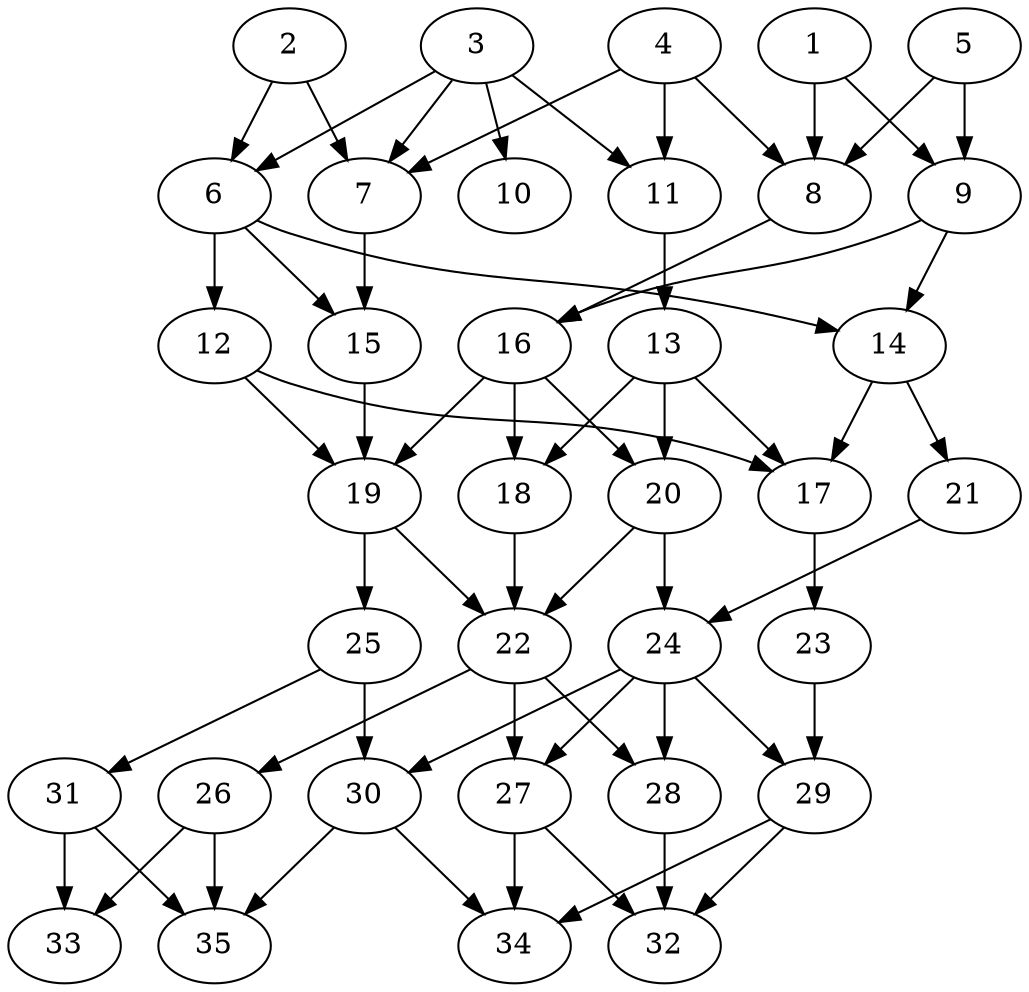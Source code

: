 // DAG automatically generated by daggen at Thu Oct  3 14:05:38 2019
// ./daggen --dot -n 35 --ccr 0.3 --fat 0.5 --regular 0.7 --density 0.5 --mindata 5242880 --maxdata 52428800 
digraph G {
  1 [size="122221227", alpha="0.07", expect_size="36666368"] 
  1 -> 8 [size ="36666368"]
  1 -> 9 [size ="36666368"]
  2 [size="83145387", alpha="0.17", expect_size="24943616"] 
  2 -> 6 [size ="24943616"]
  2 -> 7 [size ="24943616"]
  3 [size="77390507", alpha="0.17", expect_size="23217152"] 
  3 -> 6 [size ="23217152"]
  3 -> 7 [size ="23217152"]
  3 -> 10 [size ="23217152"]
  3 -> 11 [size ="23217152"]
  4 [size="117531307", alpha="0.05", expect_size="35259392"] 
  4 -> 7 [size ="35259392"]
  4 -> 8 [size ="35259392"]
  4 -> 11 [size ="35259392"]
  5 [size="128351573", alpha="0.17", expect_size="38505472"] 
  5 -> 8 [size ="38505472"]
  5 -> 9 [size ="38505472"]
  6 [size="39410347", alpha="0.12", expect_size="11823104"] 
  6 -> 12 [size ="11823104"]
  6 -> 14 [size ="11823104"]
  6 -> 15 [size ="11823104"]
  7 [size="161146880", alpha="0.08", expect_size="48344064"] 
  7 -> 15 [size ="48344064"]
  8 [size="170475520", alpha="0.12", expect_size="51142656"] 
  8 -> 16 [size ="51142656"]
  9 [size="117722453", alpha="0.04", expect_size="35316736"] 
  9 -> 14 [size ="35316736"]
  9 -> 16 [size ="35316736"]
  10 [size="77769387", alpha="0.03", expect_size="23330816"] 
  11 [size="129334613", alpha="0.09", expect_size="38800384"] 
  11 -> 13 [size ="38800384"]
  12 [size="28852907", alpha="0.11", expect_size="8655872"] 
  12 -> 17 [size ="8655872"]
  12 -> 19 [size ="8655872"]
  13 [size="163068587", alpha="0.05", expect_size="48920576"] 
  13 -> 17 [size ="48920576"]
  13 -> 18 [size ="48920576"]
  13 -> 20 [size ="48920576"]
  14 [size="142161920", alpha="0.06", expect_size="42648576"] 
  14 -> 17 [size ="42648576"]
  14 -> 21 [size ="42648576"]
  15 [size="23261867", alpha="0.05", expect_size="6978560"] 
  15 -> 19 [size ="6978560"]
  16 [size="153961813", alpha="0.05", expect_size="46188544"] 
  16 -> 18 [size ="46188544"]
  16 -> 19 [size ="46188544"]
  16 -> 20 [size ="46188544"]
  17 [size="87985493", alpha="0.12", expect_size="26395648"] 
  17 -> 23 [size ="26395648"]
  18 [size="148705280", alpha="0.14", expect_size="44611584"] 
  18 -> 22 [size ="44611584"]
  19 [size="86824960", alpha="0.15", expect_size="26047488"] 
  19 -> 22 [size ="26047488"]
  19 -> 25 [size ="26047488"]
  20 [size="115503787", alpha="0.01", expect_size="34651136"] 
  20 -> 22 [size ="34651136"]
  20 -> 24 [size ="34651136"]
  21 [size="138448213", alpha="0.01", expect_size="41534464"] 
  21 -> 24 [size ="41534464"]
  22 [size="48052907", alpha="0.10", expect_size="14415872"] 
  22 -> 26 [size ="14415872"]
  22 -> 27 [size ="14415872"]
  22 -> 28 [size ="14415872"]
  23 [size="138373120", alpha="0.06", expect_size="41511936"] 
  23 -> 29 [size ="41511936"]
  24 [size="19650560", alpha="0.14", expect_size="5895168"] 
  24 -> 27 [size ="5895168"]
  24 -> 28 [size ="5895168"]
  24 -> 29 [size ="5895168"]
  24 -> 30 [size ="5895168"]
  25 [size="70331733", alpha="0.17", expect_size="21099520"] 
  25 -> 30 [size ="21099520"]
  25 -> 31 [size ="21099520"]
  26 [size="108922880", alpha="0.03", expect_size="32676864"] 
  26 -> 33 [size ="32676864"]
  26 -> 35 [size ="32676864"]
  27 [size="145493333", alpha="0.06", expect_size="43648000"] 
  27 -> 32 [size ="43648000"]
  27 -> 34 [size ="43648000"]
  28 [size="80906240", alpha="0.10", expect_size="24271872"] 
  28 -> 32 [size ="24271872"]
  29 [size="35891200", alpha="0.06", expect_size="10767360"] 
  29 -> 32 [size ="10767360"]
  29 -> 34 [size ="10767360"]
  30 [size="150254933", alpha="0.09", expect_size="45076480"] 
  30 -> 34 [size ="45076480"]
  30 -> 35 [size ="45076480"]
  31 [size="159791787", alpha="0.07", expect_size="47937536"] 
  31 -> 33 [size ="47937536"]
  31 -> 35 [size ="47937536"]
  32 [size="169246720", alpha="0.07", expect_size="50774016"] 
  33 [size="87002453", alpha="0.05", expect_size="26100736"] 
  34 [size="130263040", alpha="0.18", expect_size="39078912"] 
  35 [size="84507307", alpha="0.13", expect_size="25352192"] 
}
